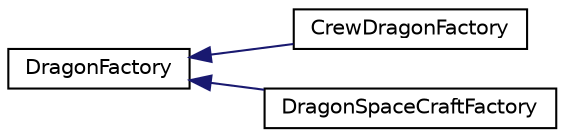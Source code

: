 digraph "Graphical Class Hierarchy"
{
 // LATEX_PDF_SIZE
  edge [fontname="Helvetica",fontsize="10",labelfontname="Helvetica",labelfontsize="10"];
  node [fontname="Helvetica",fontsize="10",shape=record];
  rankdir="LR";
  Node0 [label="DragonFactory",height=0.2,width=0.4,color="black", fillcolor="white", style="filled",URL="$classDragonFactory.html",tooltip="DragonFactory Class."];
  Node0 -> Node1 [dir="back",color="midnightblue",fontsize="10",style="solid",fontname="Helvetica"];
  Node1 [label="CrewDragonFactory",height=0.2,width=0.4,color="black", fillcolor="white", style="filled",URL="$classCrewDragonFactory.html",tooltip="CrewDragonFactory Class."];
  Node0 -> Node2 [dir="back",color="midnightblue",fontsize="10",style="solid",fontname="Helvetica"];
  Node2 [label="DragonSpaceCraftFactory",height=0.2,width=0.4,color="black", fillcolor="white", style="filled",URL="$classDragonSpaceCraftFactory.html",tooltip="DragonSpaceCraftFactory Class."];
}
